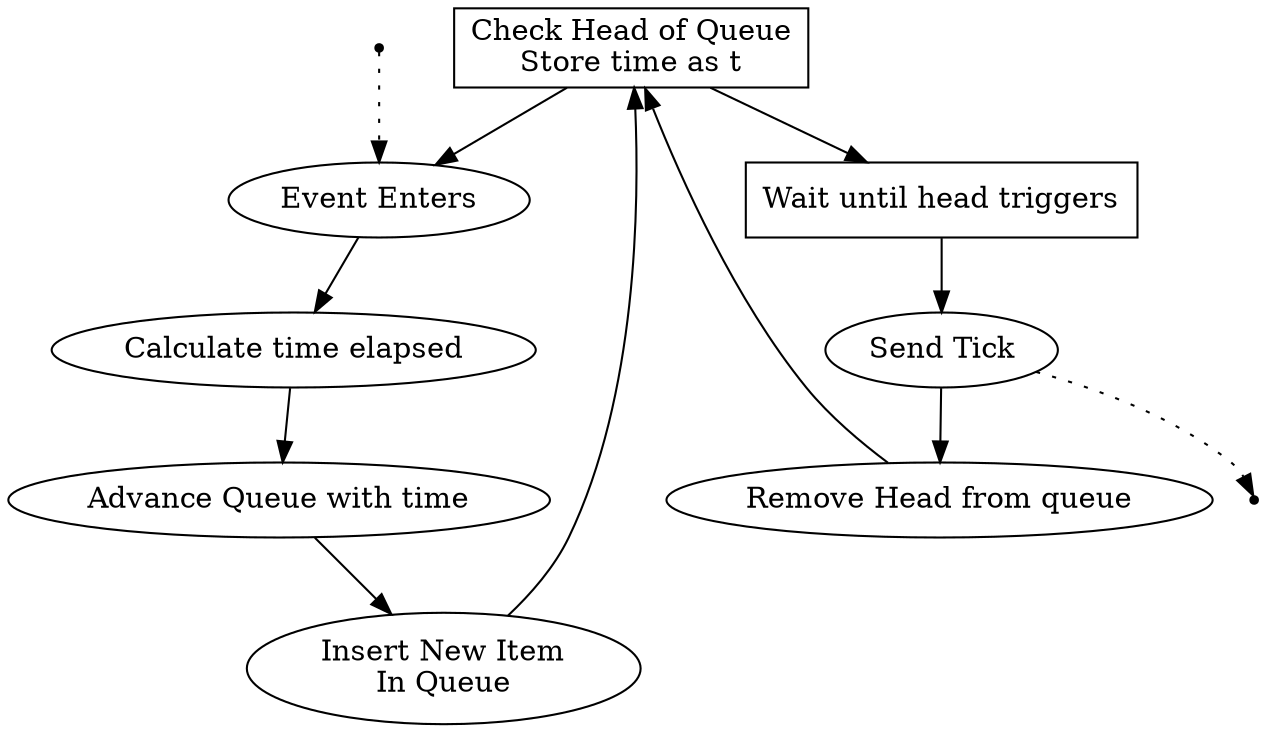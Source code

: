 digraph {
	check [label="Check Head of Queue\nStore time as t", shape=box];
	waitForHead [label="Wait until head triggers", shape=box];
	tick [label="Send Tick"];
	remove [label="Remove Head from queue"];
	ext_event [label="*", shape=point];
	ext_event_l [label="*", shape=point];
	eventEnters [label="Event Enters"];
	elapsedCalc [label="Calculate time elapsed"];
	advanceQueue [label="Advance Queue with time"];
	insertItem [label="Insert New Item\nIn Queue"];

	check -> waitForHead;
	check -> eventEnters;
	ext_event -> eventEnters [style=dotted];

	waitForHead -> tick;
	tick -> remove;
	tick -> ext_event_l [style=dotted];
	remove -> check;

	eventEnters -> elapsedCalc -> advanceQueue -> insertItem -> check;
}